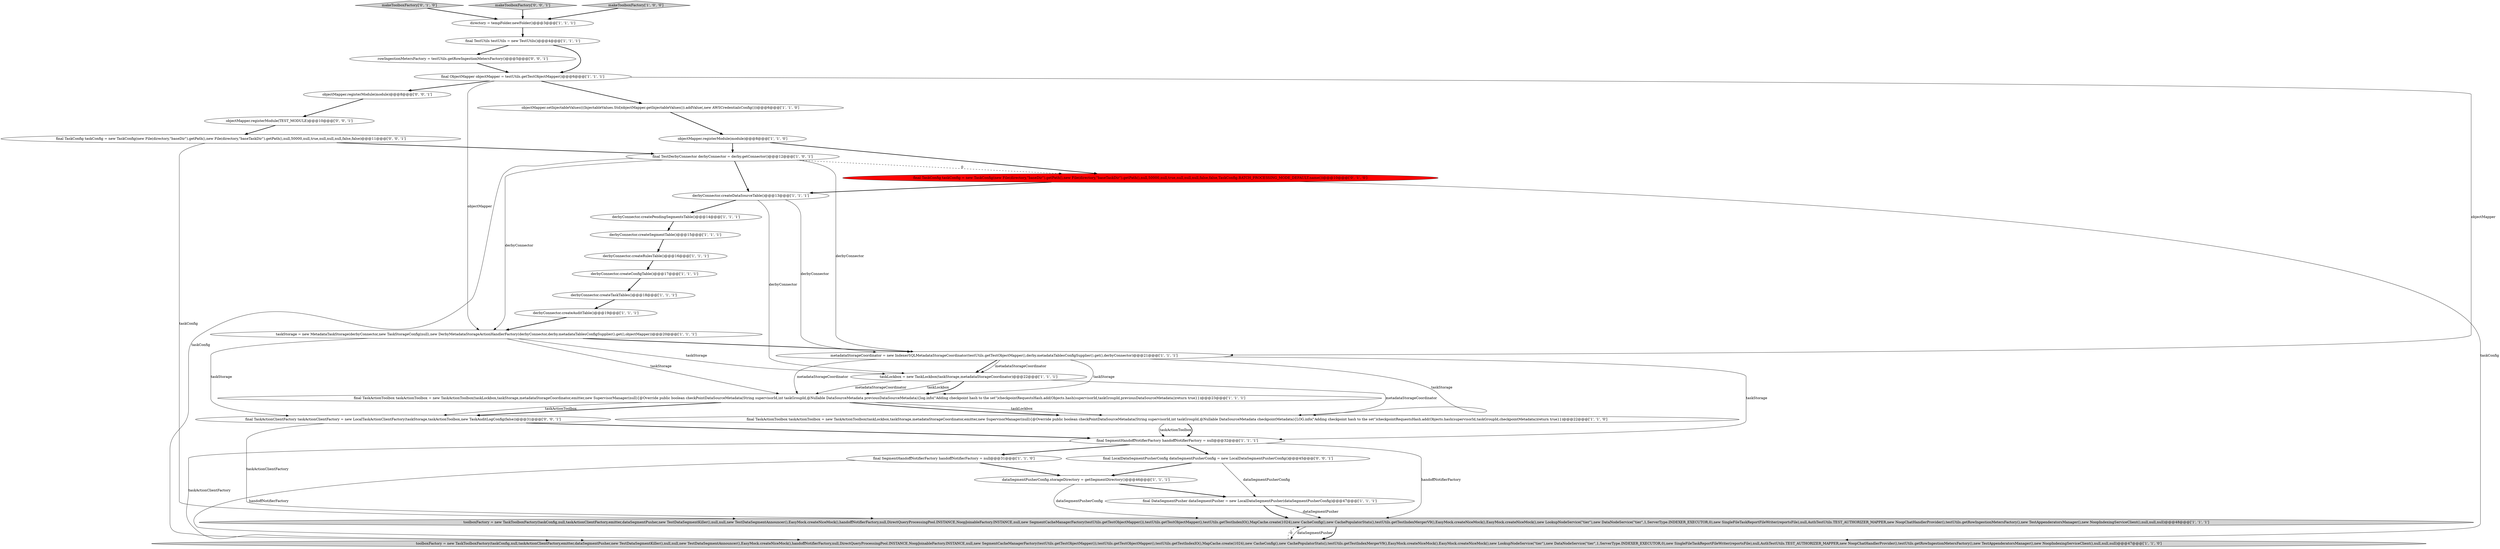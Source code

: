 digraph {
18 [style = filled, label = "derbyConnector.createAuditTable()@@@19@@@['1', '1', '1']", fillcolor = white, shape = ellipse image = "AAA0AAABBB1BBB"];
27 [style = filled, label = "objectMapper.registerModule(module)@@@8@@@['0', '0', '1']", fillcolor = white, shape = ellipse image = "AAA0AAABBB3BBB"];
22 [style = filled, label = "toolboxFactory = new TaskToolboxFactory(taskConfig,null,taskActionClientFactory,emitter,dataSegmentPusher,new TestDataSegmentKiller(),null,null,new TestDataSegmentAnnouncer(),EasyMock.createNiceMock(),handoffNotifierFactory,null,DirectQueryProcessingPool.INSTANCE,NoopJoinableFactory.INSTANCE,null,new SegmentCacheManagerFactory(testUtils.getTestObjectMapper()),testUtils.getTestObjectMapper(),testUtils.getTestIndexIO(),MapCache.create(1024),new CacheConfig(),new CachePopulatorStats(),testUtils.getTestIndexMergerV9(),EasyMock.createNiceMock(),EasyMock.createNiceMock(),new LookupNodeService(\"tier\"),new DataNodeService(\"tier\",1,ServerType.INDEXER_EXECUTOR,0),new SingleFileTaskReportFileWriter(reportsFile),null,AuthTestUtils.TEST_AUTHORIZER_MAPPER,new NoopChatHandlerProvider(),testUtils.getRowIngestionMetersFactory(),new TestAppenderatorsManager(),new NoopIndexingServiceClient(),null,null,null)@@@48@@@['1', '1', '1']", fillcolor = lightgray, shape = ellipse image = "AAA0AAABBB1BBB"];
24 [style = filled, label = "objectMapper.setInjectableValues(((InjectableValues.Std)objectMapper.getInjectableValues()).addValue(,new AWSCredentialsConfig()))@@@6@@@['1', '1', '0']", fillcolor = white, shape = ellipse image = "AAA0AAABBB1BBB"];
10 [style = filled, label = "final SegmentHandoffNotifierFactory handoffNotifierFactory = null@@@31@@@['1', '1', '0']", fillcolor = white, shape = ellipse image = "AAA0AAABBB1BBB"];
12 [style = filled, label = "derbyConnector.createTaskTables()@@@18@@@['1', '1', '1']", fillcolor = white, shape = ellipse image = "AAA0AAABBB1BBB"];
15 [style = filled, label = "final TestUtils testUtils = new TestUtils()@@@4@@@['1', '1', '1']", fillcolor = white, shape = ellipse image = "AAA0AAABBB1BBB"];
25 [style = filled, label = "final TaskConfig taskConfig = new TaskConfig(new File(directory,\"baseDir\").getPath(),new File(directory,\"baseTaskDir\").getPath(),null,50000,null,true,null,null,null,false,false,TaskConfig.BATCH_PROCESSING_MODE_DEFAULT.name())@@@10@@@['0', '1', '0']", fillcolor = red, shape = ellipse image = "AAA1AAABBB2BBB"];
31 [style = filled, label = "final TaskActionClientFactory taskActionClientFactory = new LocalTaskActionClientFactory(taskStorage,taskActionToolbox,new TaskAuditLogConfig(false))@@@31@@@['0', '0', '1']", fillcolor = white, shape = ellipse image = "AAA0AAABBB3BBB"];
2 [style = filled, label = "directory = tempFolder.newFolder()@@@3@@@['1', '1', '1']", fillcolor = white, shape = ellipse image = "AAA0AAABBB1BBB"];
23 [style = filled, label = "taskLockbox = new TaskLockbox(taskStorage,metadataStorageCoordinator)@@@22@@@['1', '1', '1']", fillcolor = white, shape = ellipse image = "AAA0AAABBB1BBB"];
32 [style = filled, label = "final TaskConfig taskConfig = new TaskConfig(new File(directory,\"baseDir\").getPath(),new File(directory,\"baseTaskDir\").getPath(),null,50000,null,true,null,null,null,false,false)@@@11@@@['0', '0', '1']", fillcolor = white, shape = ellipse image = "AAA0AAABBB3BBB"];
3 [style = filled, label = "derbyConnector.createRulesTable()@@@16@@@['1', '1', '1']", fillcolor = white, shape = ellipse image = "AAA0AAABBB1BBB"];
13 [style = filled, label = "derbyConnector.createConfigTable()@@@17@@@['1', '1', '1']", fillcolor = white, shape = ellipse image = "AAA0AAABBB1BBB"];
26 [style = filled, label = "makeToolboxFactory['0', '1', '0']", fillcolor = lightgray, shape = diamond image = "AAA0AAABBB2BBB"];
9 [style = filled, label = "dataSegmentPusherConfig.storageDirectory = getSegmentDirectory()@@@46@@@['1', '1', '1']", fillcolor = white, shape = ellipse image = "AAA0AAABBB1BBB"];
29 [style = filled, label = "final LocalDataSegmentPusherConfig dataSegmentPusherConfig = new LocalDataSegmentPusherConfig()@@@45@@@['0', '0', '1']", fillcolor = white, shape = ellipse image = "AAA0AAABBB3BBB"];
30 [style = filled, label = "objectMapper.registerModule(TEST_MODULE)@@@10@@@['0', '0', '1']", fillcolor = white, shape = ellipse image = "AAA0AAABBB3BBB"];
14 [style = filled, label = "metadataStorageCoordinator = new IndexerSQLMetadataStorageCoordinator(testUtils.getTestObjectMapper(),derby.metadataTablesConfigSupplier().get(),derbyConnector)@@@21@@@['1', '1', '1']", fillcolor = white, shape = ellipse image = "AAA0AAABBB1BBB"];
6 [style = filled, label = "objectMapper.registerModule(module)@@@8@@@['1', '1', '0']", fillcolor = white, shape = ellipse image = "AAA0AAABBB1BBB"];
28 [style = filled, label = "rowIngestionMetersFactory = testUtils.getRowIngestionMetersFactory()@@@5@@@['0', '0', '1']", fillcolor = white, shape = ellipse image = "AAA0AAABBB3BBB"];
8 [style = filled, label = "final TestDerbyConnector derbyConnector = derby.getConnector()@@@12@@@['1', '0', '1']", fillcolor = white, shape = ellipse image = "AAA0AAABBB1BBB"];
0 [style = filled, label = "final ObjectMapper objectMapper = testUtils.getTestObjectMapper()@@@6@@@['1', '1', '1']", fillcolor = white, shape = ellipse image = "AAA0AAABBB1BBB"];
21 [style = filled, label = "final TaskActionToolbox taskActionToolbox = new TaskActionToolbox(taskLockbox,taskStorage,metadataStorageCoordinator,emitter,new SupervisorManager(null){@Override public boolean checkPointDataSourceMetadata(String supervisorId,int taskGroupId,@Nullable DataSourceMetadata previousDataSourceMetadata){log.info(\"Adding checkpoint hash to the set\")checkpointRequestsHash.add(Objects.hash(supervisorId,taskGroupId,previousDataSourceMetadata))return true}})@@@23@@@['1', '1', '1']", fillcolor = white, shape = ellipse image = "AAA0AAABBB1BBB"];
17 [style = filled, label = "derbyConnector.createSegmentTable()@@@15@@@['1', '1', '1']", fillcolor = white, shape = ellipse image = "AAA0AAABBB1BBB"];
4 [style = filled, label = "taskStorage = new MetadataTaskStorage(derbyConnector,new TaskStorageConfig(null),new DerbyMetadataStorageActionHandlerFactory(derbyConnector,derby.metadataTablesConfigSupplier().get(),objectMapper))@@@20@@@['1', '1', '1']", fillcolor = white, shape = ellipse image = "AAA0AAABBB1BBB"];
11 [style = filled, label = "final TaskActionToolbox taskActionToolbox = new TaskActionToolbox(taskLockbox,taskStorage,metadataStorageCoordinator,emitter,new SupervisorManager(null){@Override public boolean checkPointDataSourceMetadata(String supervisorId,int taskGroupId,@Nullable DataSourceMetadata checkpointMetadata){LOG.info(\"Adding checkpoint hash to the set\")checkpointRequestsHash.add(Objects.hash(supervisorId,taskGroupId,checkpointMetadata))return true}})@@@22@@@['1', '1', '0']", fillcolor = white, shape = ellipse image = "AAA0AAABBB1BBB"];
20 [style = filled, label = "toolboxFactory = new TaskToolboxFactory(taskConfig,null,taskActionClientFactory,emitter,dataSegmentPusher,new TestDataSegmentKiller(),null,null,new TestDataSegmentAnnouncer(),EasyMock.createNiceMock(),handoffNotifierFactory,null,DirectQueryProcessingPool.INSTANCE,NoopJoinableFactory.INSTANCE,null,new SegmentCacheManagerFactory(testUtils.getTestObjectMapper()),testUtils.getTestObjectMapper(),testUtils.getTestIndexIO(),MapCache.create(1024),new CacheConfig(),new CachePopulatorStats(),testUtils.getTestIndexMergerV9(),EasyMock.createNiceMock(),EasyMock.createNiceMock(),new LookupNodeService(\"tier\"),new DataNodeService(\"tier\",1,ServerType.INDEXER_EXECUTOR,0),new SingleFileTaskReportFileWriter(reportsFile),null,AuthTestUtils.TEST_AUTHORIZER_MAPPER,new NoopChatHandlerProvider(),testUtils.getRowIngestionMetersFactory(),new TestAppenderatorsManager(),new NoopIndexingServiceClient(),null,null,null)@@@47@@@['1', '1', '0']", fillcolor = lightgray, shape = ellipse image = "AAA0AAABBB1BBB"];
33 [style = filled, label = "makeToolboxFactory['0', '0', '1']", fillcolor = lightgray, shape = diamond image = "AAA0AAABBB3BBB"];
1 [style = filled, label = "derbyConnector.createDataSourceTable()@@@13@@@['1', '1', '1']", fillcolor = white, shape = ellipse image = "AAA0AAABBB1BBB"];
5 [style = filled, label = "derbyConnector.createPendingSegmentsTable()@@@14@@@['1', '1', '1']", fillcolor = white, shape = ellipse image = "AAA0AAABBB1BBB"];
19 [style = filled, label = "final SegmentHandoffNotifierFactory handoffNotifierFactory = null@@@32@@@['1', '1', '1']", fillcolor = white, shape = ellipse image = "AAA0AAABBB1BBB"];
7 [style = filled, label = "final DataSegmentPusher dataSegmentPusher = new LocalDataSegmentPusher(dataSegmentPusherConfig)@@@47@@@['1', '1', '1']", fillcolor = white, shape = ellipse image = "AAA0AAABBB1BBB"];
16 [style = filled, label = "makeToolboxFactory['1', '0', '0']", fillcolor = lightgray, shape = diamond image = "AAA0AAABBB1BBB"];
1->5 [style = bold, label=""];
0->14 [style = solid, label="objectMapper"];
11->19 [style = solid, label="taskActionToolbox"];
4->14 [style = bold, label=""];
25->1 [style = bold, label=""];
8->4 [style = solid, label="derbyConnector"];
1->14 [style = solid, label="derbyConnector"];
0->27 [style = bold, label=""];
19->29 [style = bold, label=""];
0->4 [style = solid, label="objectMapper"];
27->30 [style = bold, label=""];
29->9 [style = bold, label=""];
25->20 [style = solid, label="taskConfig"];
19->10 [style = bold, label=""];
30->32 [style = bold, label=""];
31->22 [style = solid, label="taskActionClientFactory"];
23->21 [style = solid, label="metadataStorageCoordinator"];
32->22 [style = solid, label="taskConfig"];
19->22 [style = solid, label="handoffNotifierFactory"];
22->20 [style = solid, label="dataSegmentPusher"];
4->21 [style = solid, label="taskStorage"];
11->19 [style = bold, label=""];
9->7 [style = bold, label=""];
16->2 [style = bold, label=""];
5->17 [style = bold, label=""];
4->23 [style = solid, label="taskStorage"];
4->31 [style = solid, label="taskStorage"];
9->22 [style = solid, label="dataSegmentPusherConfig"];
14->19 [style = solid, label="taskStorage"];
21->11 [style = solid, label="taskLockbox"];
23->21 [style = solid, label="taskLockbox"];
14->21 [style = solid, label="taskStorage"];
14->21 [style = solid, label="metadataStorageCoordinator"];
1->23 [style = solid, label="derbyConnector"];
8->1 [style = bold, label=""];
28->0 [style = bold, label=""];
7->22 [style = bold, label=""];
26->2 [style = bold, label=""];
7->22 [style = solid, label="dataSegmentPusher"];
32->8 [style = bold, label=""];
29->7 [style = solid, label="dataSegmentPusherConfig"];
13->12 [style = bold, label=""];
21->31 [style = bold, label=""];
18->4 [style = bold, label=""];
14->23 [style = bold, label=""];
23->21 [style = bold, label=""];
21->11 [style = bold, label=""];
22->20 [style = bold, label=""];
15->28 [style = bold, label=""];
21->31 [style = solid, label="taskActionToolbox"];
15->0 [style = bold, label=""];
0->24 [style = bold, label=""];
2->15 [style = bold, label=""];
6->8 [style = bold, label=""];
12->18 [style = bold, label=""];
23->11 [style = solid, label="metadataStorageCoordinator"];
8->14 [style = solid, label="derbyConnector"];
17->3 [style = bold, label=""];
3->13 [style = bold, label=""];
8->20 [style = solid, label="taskConfig"];
14->11 [style = solid, label="taskStorage"];
19->20 [style = solid, label="taskActionClientFactory"];
8->25 [style = dashed, label="0"];
20->22 [style = dashed, label="0"];
10->9 [style = bold, label=""];
14->23 [style = solid, label="metadataStorageCoordinator"];
24->6 [style = bold, label=""];
31->19 [style = bold, label=""];
33->2 [style = bold, label=""];
6->25 [style = bold, label=""];
10->20 [style = solid, label="handoffNotifierFactory"];
}
